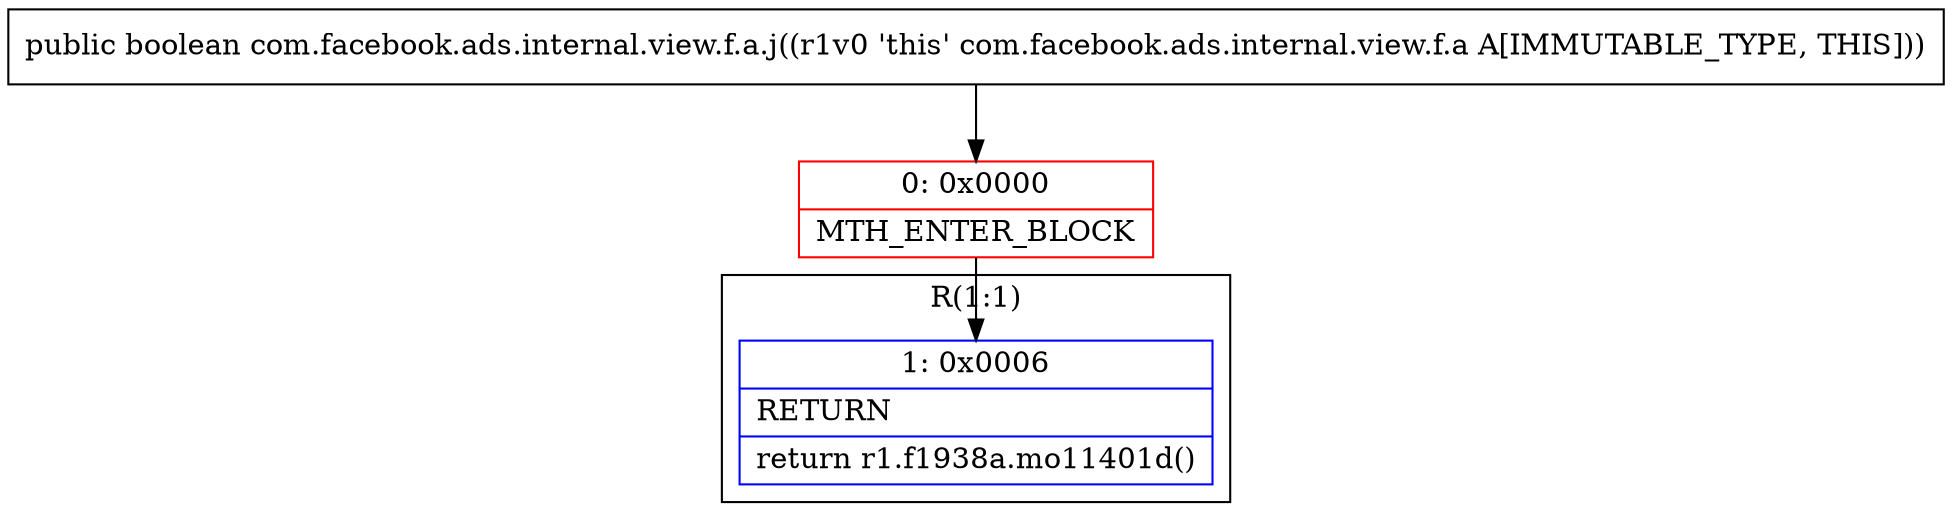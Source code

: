 digraph "CFG forcom.facebook.ads.internal.view.f.a.j()Z" {
subgraph cluster_Region_1481945702 {
label = "R(1:1)";
node [shape=record,color=blue];
Node_1 [shape=record,label="{1\:\ 0x0006|RETURN\l|return r1.f1938a.mo11401d()\l}"];
}
Node_0 [shape=record,color=red,label="{0\:\ 0x0000|MTH_ENTER_BLOCK\l}"];
MethodNode[shape=record,label="{public boolean com.facebook.ads.internal.view.f.a.j((r1v0 'this' com.facebook.ads.internal.view.f.a A[IMMUTABLE_TYPE, THIS])) }"];
MethodNode -> Node_0;
Node_0 -> Node_1;
}

